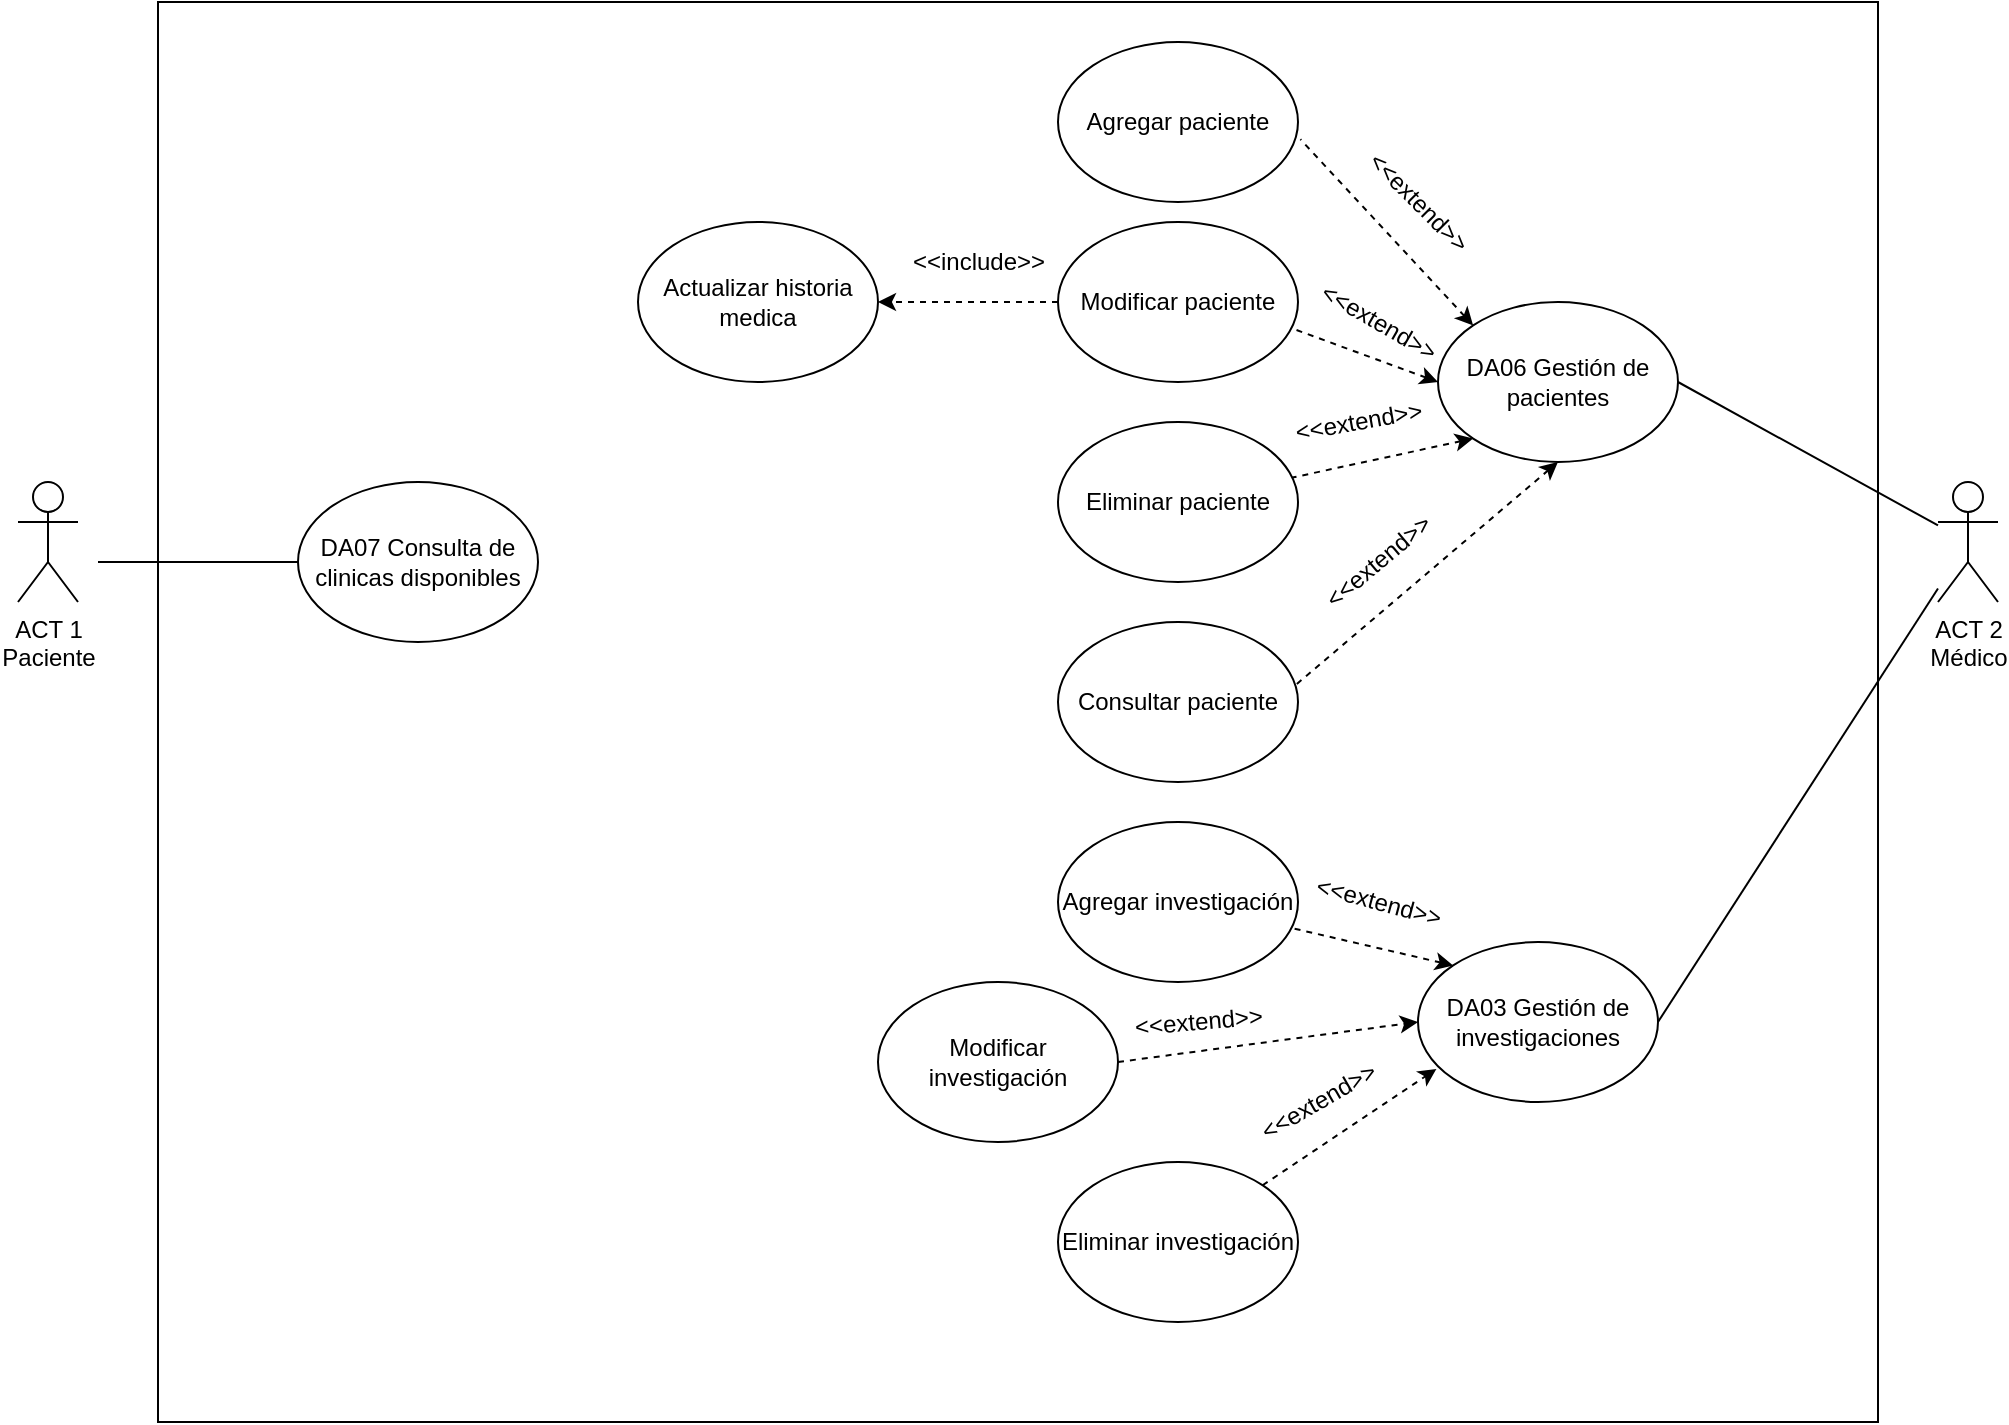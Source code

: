 <mxfile version="12.6.5" type="device" pages="2"><diagram id="Xo3IzpiAae6n1d3cACB_" name="CU"><mxGraphModel dx="1024" dy="592" grid="1" gridSize="10" guides="1" tooltips="1" connect="1" arrows="1" fold="1" page="1" pageScale="1" pageWidth="850" pageHeight="1100" math="0" shadow="0"><root><mxCell id="0"/><mxCell id="1" parent="0"/><mxCell id="LckkWC7TeXTclTswFj9Y-1" value="ACT 1 &lt;br&gt;Paciente" style="shape=umlActor;verticalLabelPosition=bottom;labelBackgroundColor=#ffffff;verticalAlign=top;html=1;outlineConnect=0;" parent="1" vertex="1"><mxGeometry x="110" y="290" width="30" height="60" as="geometry"/></mxCell><mxCell id="LckkWC7TeXTclTswFj9Y-2" value="ACT 2&lt;br&gt;Médico" style="shape=umlActor;verticalLabelPosition=bottom;labelBackgroundColor=#ffffff;verticalAlign=top;html=1;outlineConnect=0;" parent="1" vertex="1"><mxGeometry x="1070" y="290" width="30" height="60" as="geometry"/></mxCell><mxCell id="LckkWC7TeXTclTswFj9Y-3" value="" style="whiteSpace=wrap;html=1;" parent="1" vertex="1"><mxGeometry x="180" y="50" width="860" height="710" as="geometry"/></mxCell><mxCell id="qMQP58bKzSg2EV0WZmKc-1" style="rounded=0;orthogonalLoop=1;jettySize=auto;html=1;exitX=0;exitY=0;exitDx=0;exitDy=0;endArrow=none;endFill=0;startArrow=classic;startFill=1;dashed=1;" parent="1" source="LckkWC7TeXTclTswFj9Y-6" target="EFZBtdno7x9q4taigULI-4" edge="1"><mxGeometry relative="1" as="geometry"/></mxCell><mxCell id="qMQP58bKzSg2EV0WZmKc-12" style="edgeStyle=none;rounded=0;orthogonalLoop=1;jettySize=auto;html=1;exitX=1;exitY=0.5;exitDx=0;exitDy=0;startArrow=none;startFill=0;endArrow=none;endFill=0;" parent="1" source="LckkWC7TeXTclTswFj9Y-6" target="LckkWC7TeXTclTswFj9Y-2" edge="1"><mxGeometry relative="1" as="geometry"/></mxCell><mxCell id="LckkWC7TeXTclTswFj9Y-6" value="DA03 Gestión de investigaciones" style="ellipse;whiteSpace=wrap;html=1;" parent="1" vertex="1"><mxGeometry x="810" y="520" width="120" height="80" as="geometry"/></mxCell><mxCell id="qMQP58bKzSg2EV0WZmKc-4" style="edgeStyle=none;rounded=0;orthogonalLoop=1;jettySize=auto;html=1;exitX=0;exitY=0;exitDx=0;exitDy=0;entryX=1.01;entryY=0.608;entryDx=0;entryDy=0;entryPerimeter=0;dashed=1;startArrow=classic;startFill=1;endArrow=none;endFill=0;" parent="1" source="LckkWC7TeXTclTswFj9Y-8" target="LckkWC7TeXTclTswFj9Y-18" edge="1"><mxGeometry relative="1" as="geometry"/></mxCell><mxCell id="qMQP58bKzSg2EV0WZmKc-5" style="edgeStyle=none;rounded=0;orthogonalLoop=1;jettySize=auto;html=1;exitX=0;exitY=0.5;exitDx=0;exitDy=0;entryX=0.99;entryY=0.673;entryDx=0;entryDy=0;entryPerimeter=0;dashed=1;startArrow=classic;startFill=1;endArrow=none;endFill=0;" parent="1" source="LckkWC7TeXTclTswFj9Y-8" target="EFZBtdno7x9q4taigULI-1" edge="1"><mxGeometry relative="1" as="geometry"/></mxCell><mxCell id="qMQP58bKzSg2EV0WZmKc-6" style="edgeStyle=none;rounded=0;orthogonalLoop=1;jettySize=auto;html=1;exitX=0;exitY=1;exitDx=0;exitDy=0;dashed=1;startArrow=classic;startFill=1;endArrow=none;endFill=0;" parent="1" source="LckkWC7TeXTclTswFj9Y-8" target="LckkWC7TeXTclTswFj9Y-16" edge="1"><mxGeometry relative="1" as="geometry"/></mxCell><mxCell id="qMQP58bKzSg2EV0WZmKc-7" style="edgeStyle=none;rounded=0;orthogonalLoop=1;jettySize=auto;html=1;exitX=0.5;exitY=1;exitDx=0;exitDy=0;entryX=0.983;entryY=0.403;entryDx=0;entryDy=0;entryPerimeter=0;dashed=1;startArrow=classic;startFill=1;endArrow=none;endFill=0;" parent="1" source="LckkWC7TeXTclTswFj9Y-8" target="LckkWC7TeXTclTswFj9Y-17" edge="1"><mxGeometry relative="1" as="geometry"/></mxCell><mxCell id="qMQP58bKzSg2EV0WZmKc-11" style="edgeStyle=none;rounded=0;orthogonalLoop=1;jettySize=auto;html=1;exitX=1;exitY=0.5;exitDx=0;exitDy=0;startArrow=none;startFill=0;endArrow=none;endFill=0;" parent="1" source="LckkWC7TeXTclTswFj9Y-8" target="LckkWC7TeXTclTswFj9Y-2" edge="1"><mxGeometry relative="1" as="geometry"/></mxCell><mxCell id="LckkWC7TeXTclTswFj9Y-8" value="DA06 Gestión de pacientes" style="ellipse;whiteSpace=wrap;html=1;" parent="1" vertex="1"><mxGeometry x="820" y="200" width="120" height="80" as="geometry"/></mxCell><mxCell id="qMQP58bKzSg2EV0WZmKc-9" style="edgeStyle=none;rounded=0;orthogonalLoop=1;jettySize=auto;html=1;exitX=0;exitY=0.5;exitDx=0;exitDy=0;startArrow=none;startFill=0;endArrow=none;endFill=0;" parent="1" source="LckkWC7TeXTclTswFj9Y-10" edge="1"><mxGeometry relative="1" as="geometry"><mxPoint x="150" y="330" as="targetPoint"/></mxGeometry></mxCell><mxCell id="LckkWC7TeXTclTswFj9Y-10" value="DA07 Consulta de clinicas disponibles" style="ellipse;whiteSpace=wrap;html=1;" parent="1" vertex="1"><mxGeometry x="250" y="290" width="120" height="80" as="geometry"/></mxCell><mxCell id="LckkWC7TeXTclTswFj9Y-15" value="Actualizar historia medica" style="ellipse;whiteSpace=wrap;html=1;" parent="1" vertex="1"><mxGeometry x="420" y="160" width="120" height="80" as="geometry"/></mxCell><mxCell id="LckkWC7TeXTclTswFj9Y-16" value="Eliminar paciente" style="ellipse;whiteSpace=wrap;html=1;" parent="1" vertex="1"><mxGeometry x="630" y="260" width="120" height="80" as="geometry"/></mxCell><mxCell id="LckkWC7TeXTclTswFj9Y-17" value="Consultar paciente" style="ellipse;whiteSpace=wrap;html=1;" parent="1" vertex="1"><mxGeometry x="630" y="360" width="120" height="80" as="geometry"/></mxCell><mxCell id="LckkWC7TeXTclTswFj9Y-18" value="Agregar paciente" style="ellipse;whiteSpace=wrap;html=1;" parent="1" vertex="1"><mxGeometry x="630" y="70" width="120" height="80" as="geometry"/></mxCell><mxCell id="qMQP58bKzSg2EV0WZmKc-8" style="edgeStyle=none;rounded=0;orthogonalLoop=1;jettySize=auto;html=1;exitX=0;exitY=0.5;exitDx=0;exitDy=0;entryX=1;entryY=0.5;entryDx=0;entryDy=0;dashed=1;startArrow=none;startFill=0;endArrow=classic;endFill=1;" parent="1" source="EFZBtdno7x9q4taigULI-1" target="LckkWC7TeXTclTswFj9Y-15" edge="1"><mxGeometry relative="1" as="geometry"/></mxCell><mxCell id="EFZBtdno7x9q4taigULI-1" value="Modificar paciente" style="ellipse;whiteSpace=wrap;html=1;" parent="1" vertex="1"><mxGeometry x="630" y="160" width="120" height="80" as="geometry"/></mxCell><mxCell id="qMQP58bKzSg2EV0WZmKc-3" style="edgeStyle=none;rounded=0;orthogonalLoop=1;jettySize=auto;html=1;entryX=0.077;entryY=0.793;entryDx=0;entryDy=0;entryPerimeter=0;startArrow=none;startFill=0;endArrow=classic;endFill=1;dashed=1;" parent="1" source="EFZBtdno7x9q4taigULI-2" target="LckkWC7TeXTclTswFj9Y-6" edge="1"><mxGeometry relative="1" as="geometry"/></mxCell><mxCell id="EFZBtdno7x9q4taigULI-2" value="Eliminar investigación" style="ellipse;whiteSpace=wrap;html=1;" parent="1" vertex="1"><mxGeometry x="630" y="630" width="120" height="80" as="geometry"/></mxCell><mxCell id="EFZBtdno7x9q4taigULI-4" value="Agregar investigación" style="ellipse;whiteSpace=wrap;html=1;" parent="1" vertex="1"><mxGeometry x="630" y="460" width="120" height="80" as="geometry"/></mxCell><mxCell id="qMQP58bKzSg2EV0WZmKc-2" style="edgeStyle=none;rounded=0;orthogonalLoop=1;jettySize=auto;html=1;exitX=1;exitY=0.5;exitDx=0;exitDy=0;entryX=0;entryY=0.5;entryDx=0;entryDy=0;startArrow=none;startFill=0;endArrow=classic;endFill=1;dashed=1;" parent="1" source="EFZBtdno7x9q4taigULI-5" target="LckkWC7TeXTclTswFj9Y-6" edge="1"><mxGeometry relative="1" as="geometry"/></mxCell><mxCell id="EFZBtdno7x9q4taigULI-5" value="Modificar investigación" style="ellipse;whiteSpace=wrap;html=1;" parent="1" vertex="1"><mxGeometry x="540" y="540" width="120" height="80" as="geometry"/></mxCell><mxCell id="qMQP58bKzSg2EV0WZmKc-13" value="&amp;lt;&amp;lt;extend&amp;gt;&amp;gt;" style="text;html=1;align=center;verticalAlign=middle;resizable=0;points=[];autosize=1;rotation=-30;" parent="1" vertex="1"><mxGeometry x="720" y="590" width="80" height="20" as="geometry"/></mxCell><mxCell id="qMQP58bKzSg2EV0WZmKc-14" value="&amp;lt;&amp;lt;extend&amp;gt;&amp;gt;" style="text;html=1;align=center;verticalAlign=middle;resizable=0;points=[];autosize=1;rotation=-5;" parent="1" vertex="1"><mxGeometry x="660" y="550" width="80" height="20" as="geometry"/></mxCell><mxCell id="qMQP58bKzSg2EV0WZmKc-15" value="&amp;lt;&amp;lt;extend&amp;gt;&amp;gt;" style="text;html=1;align=center;verticalAlign=middle;resizable=0;points=[];autosize=1;rotation=15;" parent="1" vertex="1"><mxGeometry x="750" y="490" width="80" height="20" as="geometry"/></mxCell><mxCell id="qMQP58bKzSg2EV0WZmKc-16" value="&amp;lt;&amp;lt;extend&amp;gt;&amp;gt;" style="text;html=1;align=center;verticalAlign=middle;resizable=0;points=[];autosize=1;rotation=-40;" parent="1" vertex="1"><mxGeometry x="750" y="320" width="80" height="20" as="geometry"/></mxCell><mxCell id="qMQP58bKzSg2EV0WZmKc-17" value="&amp;lt;&amp;lt;extend&amp;gt;&amp;gt;" style="text;html=1;align=center;verticalAlign=middle;resizable=0;points=[];autosize=1;rotation=-10;" parent="1" vertex="1"><mxGeometry x="740" y="250" width="80" height="20" as="geometry"/></mxCell><mxCell id="qMQP58bKzSg2EV0WZmKc-18" value="&amp;lt;&amp;lt;extend&amp;gt;&amp;gt;" style="text;html=1;align=center;verticalAlign=middle;resizable=0;points=[];autosize=1;rotation=45;" parent="1" vertex="1"><mxGeometry x="770" y="140" width="80" height="20" as="geometry"/></mxCell><mxCell id="qMQP58bKzSg2EV0WZmKc-19" value="&amp;lt;&amp;lt;extend&amp;gt;&amp;gt;" style="text;html=1;align=center;verticalAlign=middle;resizable=0;points=[];autosize=1;rotation=30;" parent="1" vertex="1"><mxGeometry x="750" y="200" width="80" height="20" as="geometry"/></mxCell><mxCell id="qMQP58bKzSg2EV0WZmKc-20" value="&amp;lt;&amp;lt;include&amp;gt;&amp;gt;" style="text;html=1;align=center;verticalAlign=middle;resizable=0;points=[];autosize=1;rotation=0;" parent="1" vertex="1"><mxGeometry x="550" y="170" width="80" height="20" as="geometry"/></mxCell></root></mxGraphModel></diagram><diagram id="A4HNAAI_CNTe8OLyGkp6" name="Common"><mxGraphModel dx="1024" dy="592" grid="1" gridSize="10" guides="1" tooltips="1" connect="1" arrows="1" fold="1" page="1" pageScale="1" pageWidth="850" pageHeight="1100" math="0" shadow="0"><root><mxCell id="kysIr5gZ6nhYHBFYuVBi-0"/><mxCell id="kysIr5gZ6nhYHBFYuVBi-1" parent="kysIr5gZ6nhYHBFYuVBi-0"/><mxCell id="gkmBgx7hO6kRuwGVmM34-0" value="ACT 1 &lt;br&gt;Paciente" style="shape=umlActor;verticalLabelPosition=bottom;labelBackgroundColor=#ffffff;verticalAlign=top;html=1;outlineConnect=0;" parent="kysIr5gZ6nhYHBFYuVBi-1" vertex="1"><mxGeometry x="20" y="310" width="30" height="60" as="geometry"/></mxCell><mxCell id="qXA-Gn9ZGVulJ6Lw-tgr-30" style="edgeStyle=none;rounded=0;orthogonalLoop=1;jettySize=auto;html=1;exitX=0.5;exitY=0;exitDx=0;exitDy=0;exitPerimeter=0;startArrow=none;startFill=0;endArrow=block;endFill=0;" parent="kysIr5gZ6nhYHBFYuVBi-1" source="gkmBgx7hO6kRuwGVmM34-1" target="qXA-Gn9ZGVulJ6Lw-tgr-28" edge="1"><mxGeometry relative="1" as="geometry"/></mxCell><mxCell id="gkmBgx7hO6kRuwGVmM34-1" value="ACT 2&lt;br&gt;Médico" style="shape=umlActor;verticalLabelPosition=bottom;labelBackgroundColor=#ffffff;verticalAlign=top;html=1;outlineConnect=0;" parent="kysIr5gZ6nhYHBFYuVBi-1" vertex="1"><mxGeometry x="110" y="310" width="30" height="60" as="geometry"/></mxCell><mxCell id="gkmBgx7hO6kRuwGVmM34-2" value="" style="whiteSpace=wrap;html=1;" parent="kysIr5gZ6nhYHBFYuVBi-1" vertex="1"><mxGeometry x="180" y="50" width="940" height="800" as="geometry"/></mxCell><mxCell id="qXA-Gn9ZGVulJ6Lw-tgr-23" style="edgeStyle=none;rounded=0;orthogonalLoop=1;jettySize=auto;html=1;exitX=0;exitY=0.5;exitDx=0;exitDy=0;startArrow=none;startFill=0;endArrow=none;endFill=0;" parent="kysIr5gZ6nhYHBFYuVBi-1" source="6qEpCKVai8gq8Ip8lNlr-0" edge="1"><mxGeometry relative="1" as="geometry"><mxPoint x="140" y="200" as="targetPoint"/></mxGeometry></mxCell><mxCell id="6qEpCKVai8gq8Ip8lNlr-0" value="CU01 Gestión de perfil" style="ellipse;whiteSpace=wrap;html=1;" parent="kysIr5gZ6nhYHBFYuVBi-1" vertex="1"><mxGeometry x="410" y="130" width="120" height="80" as="geometry"/></mxCell><mxCell id="qXA-Gn9ZGVulJ6Lw-tgr-22" style="edgeStyle=none;rounded=0;orthogonalLoop=1;jettySize=auto;html=1;entryX=0;entryY=0.5;entryDx=0;entryDy=0;dashed=1;startArrow=classic;startFill=1;endArrow=none;endFill=0;" parent="kysIr5gZ6nhYHBFYuVBi-1" source="6qEpCKVai8gq8Ip8lNlr-1" target="6qEpCKVai8gq8Ip8lNlr-2" edge="1"><mxGeometry relative="1" as="geometry"/></mxCell><mxCell id="qXA-Gn9ZGVulJ6Lw-tgr-26" style="edgeStyle=none;rounded=0;orthogonalLoop=1;jettySize=auto;html=1;exitX=0;exitY=0.5;exitDx=0;exitDy=0;startArrow=none;startFill=0;endArrow=none;endFill=0;" parent="kysIr5gZ6nhYHBFYuVBi-1" source="6qEpCKVai8gq8Ip8lNlr-1" edge="1"><mxGeometry relative="1" as="geometry"><mxPoint x="140" y="200" as="targetPoint"/></mxGeometry></mxCell><mxCell id="6qEpCKVai8gq8Ip8lNlr-1" value="DA05 Envio de mensajes directos" style="ellipse;whiteSpace=wrap;html=1;" parent="kysIr5gZ6nhYHBFYuVBi-1" vertex="1"><mxGeometry x="355" y="720" width="120" height="80" as="geometry"/></mxCell><mxCell id="6qEpCKVai8gq8Ip8lNlr-2" value="CU03 Mensajes directos grupales" style="ellipse;whiteSpace=wrap;html=1;" parent="kysIr5gZ6nhYHBFYuVBi-1" vertex="1"><mxGeometry x="605" y="720" width="120" height="80" as="geometry"/></mxCell><mxCell id="qXA-Gn9ZGVulJ6Lw-tgr-24" style="edgeStyle=none;rounded=0;orthogonalLoop=1;jettySize=auto;html=1;exitX=0;exitY=0.5;exitDx=0;exitDy=0;startArrow=none;startFill=0;endArrow=none;endFill=0;" parent="kysIr5gZ6nhYHBFYuVBi-1" source="6qEpCKVai8gq8Ip8lNlr-3" edge="1"><mxGeometry relative="1" as="geometry"><mxPoint x="140" y="200" as="targetPoint"/></mxGeometry></mxCell><mxCell id="6qEpCKVai8gq8Ip8lNlr-3" value="DA08 Consulta de enfermedades" style="ellipse;whiteSpace=wrap;html=1;" parent="kysIr5gZ6nhYHBFYuVBi-1" vertex="1"><mxGeometry x="410" y="220" width="120" height="80" as="geometry"/></mxCell><mxCell id="qXA-Gn9ZGVulJ6Lw-tgr-19" style="edgeStyle=none;rounded=0;orthogonalLoop=1;jettySize=auto;html=1;entryX=0;entryY=0.5;entryDx=0;entryDy=0;startArrow=classic;startFill=1;endArrow=none;endFill=0;dashed=1;" parent="kysIr5gZ6nhYHBFYuVBi-1" source="qXA-Gn9ZGVulJ6Lw-tgr-5" target="qXA-Gn9ZGVulJ6Lw-tgr-6" edge="1"><mxGeometry relative="1" as="geometry"/></mxCell><mxCell id="qXA-Gn9ZGVulJ6Lw-tgr-20" style="edgeStyle=none;rounded=0;orthogonalLoop=1;jettySize=auto;html=1;exitX=1;exitY=0.5;exitDx=0;exitDy=0;startArrow=classic;startFill=1;endArrow=none;endFill=0;dashed=1;" parent="kysIr5gZ6nhYHBFYuVBi-1" source="qXA-Gn9ZGVulJ6Lw-tgr-5" target="qXA-Gn9ZGVulJ6Lw-tgr-7" edge="1"><mxGeometry relative="1" as="geometry"/></mxCell><mxCell id="qXA-Gn9ZGVulJ6Lw-tgr-21" style="edgeStyle=none;rounded=0;orthogonalLoop=1;jettySize=auto;html=1;exitX=1;exitY=1;exitDx=0;exitDy=0;startArrow=classic;startFill=1;endArrow=none;endFill=0;dashed=1;" parent="kysIr5gZ6nhYHBFYuVBi-1" source="qXA-Gn9ZGVulJ6Lw-tgr-5" target="qXA-Gn9ZGVulJ6Lw-tgr-8" edge="1"><mxGeometry relative="1" as="geometry"/></mxCell><mxCell id="qXA-Gn9ZGVulJ6Lw-tgr-25" style="edgeStyle=none;rounded=0;orthogonalLoop=1;jettySize=auto;html=1;exitX=0;exitY=0.5;exitDx=0;exitDy=0;startArrow=none;startFill=0;endArrow=none;endFill=0;" parent="kysIr5gZ6nhYHBFYuVBi-1" source="qXA-Gn9ZGVulJ6Lw-tgr-5" edge="1"><mxGeometry relative="1" as="geometry"><mxPoint x="140" y="200" as="targetPoint"/></mxGeometry></mxCell><mxCell id="VOKoTyJ23UM-5qieHId_-1" style="rounded=0;orthogonalLoop=1;jettySize=auto;html=1;exitX=0.5;exitY=1;exitDx=0;exitDy=0;entryX=0.33;entryY=0.018;entryDx=0;entryDy=0;entryPerimeter=0;dashed=1;" edge="1" parent="kysIr5gZ6nhYHBFYuVBi-1" source="qXA-Gn9ZGVulJ6Lw-tgr-5" target="VOKoTyJ23UM-5qieHId_-0"><mxGeometry relative="1" as="geometry"/></mxCell><mxCell id="VOKoTyJ23UM-5qieHId_-16" style="edgeStyle=none;rounded=0;orthogonalLoop=1;jettySize=auto;html=1;exitX=0.5;exitY=0;exitDx=0;exitDy=0;entryX=0;entryY=0.5;entryDx=0;entryDy=0;dashed=1;startArrow=classic;startFill=1;endArrow=none;endFill=0;" edge="1" parent="kysIr5gZ6nhYHBFYuVBi-1" source="qXA-Gn9ZGVulJ6Lw-tgr-5" target="VOKoTyJ23UM-5qieHId_-15"><mxGeometry relative="1" as="geometry"/></mxCell><mxCell id="qXA-Gn9ZGVulJ6Lw-tgr-5" value="CU02 Gestión de comunidades" style="ellipse;whiteSpace=wrap;html=1;" parent="kysIr5gZ6nhYHBFYuVBi-1" vertex="1"><mxGeometry x="400" y="380" width="120" height="80" as="geometry"/></mxCell><mxCell id="qXA-Gn9ZGVulJ6Lw-tgr-6" value="CU06 Agregar comunidad" style="ellipse;whiteSpace=wrap;html=1;" parent="kysIr5gZ6nhYHBFYuVBi-1" vertex="1"><mxGeometry x="800" y="270" width="120" height="80" as="geometry"/></mxCell><mxCell id="qXA-Gn9ZGVulJ6Lw-tgr-7" value="CU07 Modificar comunidad" style="ellipse;whiteSpace=wrap;html=1;" parent="kysIr5gZ6nhYHBFYuVBi-1" vertex="1"><mxGeometry x="680" y="360" width="120" height="80" as="geometry"/></mxCell><mxCell id="qXA-Gn9ZGVulJ6Lw-tgr-8" value="CU08 Eliminar comunidad" style="ellipse;whiteSpace=wrap;html=1;" parent="kysIr5gZ6nhYHBFYuVBi-1" vertex="1"><mxGeometry x="630" y="440" width="120" height="80" as="geometry"/></mxCell><mxCell id="qXA-Gn9ZGVulJ6Lw-tgr-29" style="edgeStyle=none;rounded=0;orthogonalLoop=1;jettySize=auto;html=1;startArrow=block;startFill=0;endArrow=none;endFill=0;" parent="kysIr5gZ6nhYHBFYuVBi-1" source="qXA-Gn9ZGVulJ6Lw-tgr-28" edge="1"><mxGeometry relative="1" as="geometry"><mxPoint x="40" y="300" as="targetPoint"/></mxGeometry></mxCell><mxCell id="qXA-Gn9ZGVulJ6Lw-tgr-28" value="Usuario" style="shape=umlActor;verticalLabelPosition=bottom;labelBackgroundColor=#ffffff;verticalAlign=top;html=1;outlineConnect=0;" parent="kysIr5gZ6nhYHBFYuVBi-1" vertex="1"><mxGeometry x="70" y="150" width="30" height="60" as="geometry"/></mxCell><mxCell id="QEtOpMOkZEjTkM_7GVBo-0" value="&amp;lt;&amp;lt;extend&amp;gt;&amp;gt;" style="text;html=1;align=center;verticalAlign=middle;resizable=0;points=[];autosize=1;rotation=-15;" parent="kysIr5gZ6nhYHBFYuVBi-1" vertex="1"><mxGeometry x="550" y="350" width="80" height="20" as="geometry"/></mxCell><mxCell id="QEtOpMOkZEjTkM_7GVBo-1" value="&amp;lt;&amp;lt;extend&amp;gt;&amp;gt;" style="text;html=1;align=center;verticalAlign=middle;resizable=0;points=[];autosize=1;rotation=0;" parent="kysIr5gZ6nhYHBFYuVBi-1" vertex="1"><mxGeometry x="560" y="390" width="80" height="20" as="geometry"/></mxCell><mxCell id="QEtOpMOkZEjTkM_7GVBo-2" value="&amp;lt;&amp;lt;extend&amp;gt;&amp;gt;" style="text;html=1;align=center;verticalAlign=middle;resizable=0;points=[];autosize=1;rotation=0;" parent="kysIr5gZ6nhYHBFYuVBi-1" vertex="1"><mxGeometry x="550" y="440" width="80" height="20" as="geometry"/></mxCell><mxCell id="QEtOpMOkZEjTkM_7GVBo-3" value="&amp;lt;&amp;lt;extend&amp;gt;&amp;gt;" style="text;html=1;align=center;verticalAlign=middle;resizable=0;points=[];autosize=1;rotation=0;" parent="kysIr5gZ6nhYHBFYuVBi-1" vertex="1"><mxGeometry x="505" y="730" width="80" height="20" as="geometry"/></mxCell><mxCell id="VOKoTyJ23UM-5qieHId_-6" style="edgeStyle=none;rounded=0;orthogonalLoop=1;jettySize=auto;html=1;exitX=1;exitY=0.5;exitDx=0;exitDy=0;dashed=1;endArrow=none;endFill=0;startArrow=classic;startFill=1;" edge="1" parent="kysIr5gZ6nhYHBFYuVBi-1" source="VOKoTyJ23UM-5qieHId_-0" target="VOKoTyJ23UM-5qieHId_-3"><mxGeometry relative="1" as="geometry"/></mxCell><mxCell id="VOKoTyJ23UM-5qieHId_-7" style="edgeStyle=none;rounded=0;orthogonalLoop=1;jettySize=auto;html=1;dashed=1;exitX=1;exitY=0.5;exitDx=0;exitDy=0;endArrow=none;endFill=0;startArrow=classic;startFill=1;" edge="1" parent="kysIr5gZ6nhYHBFYuVBi-1" source="VOKoTyJ23UM-5qieHId_-0" target="VOKoTyJ23UM-5qieHId_-4"><mxGeometry relative="1" as="geometry"/></mxCell><mxCell id="VOKoTyJ23UM-5qieHId_-8" style="edgeStyle=none;rounded=0;orthogonalLoop=1;jettySize=auto;html=1;entryX=0;entryY=0.5;entryDx=0;entryDy=0;dashed=1;endArrow=none;endFill=0;startArrow=classic;startFill=1;" edge="1" parent="kysIr5gZ6nhYHBFYuVBi-1" source="VOKoTyJ23UM-5qieHId_-0" target="VOKoTyJ23UM-5qieHId_-5"><mxGeometry relative="1" as="geometry"/></mxCell><mxCell id="VOKoTyJ23UM-5qieHId_-0" value="CU04 Gestión de posts" style="ellipse;whiteSpace=wrap;html=1;" vertex="1" parent="kysIr5gZ6nhYHBFYuVBi-1"><mxGeometry x="520" y="580" width="120" height="80" as="geometry"/></mxCell><mxCell id="VOKoTyJ23UM-5qieHId_-2" value="&amp;lt;&amp;lt;include&amp;gt;&amp;gt;" style="text;html=1;align=center;verticalAlign=middle;resizable=0;points=[];autosize=1;rotation=45;" vertex="1" parent="kysIr5gZ6nhYHBFYuVBi-1"><mxGeometry x="480" y="490" width="80" height="20" as="geometry"/></mxCell><mxCell id="VOKoTyJ23UM-5qieHId_-3" value="Escribir post" style="ellipse;whiteSpace=wrap;html=1;" vertex="1" parent="kysIr5gZ6nhYHBFYuVBi-1"><mxGeometry x="830" y="490" width="120" height="80" as="geometry"/></mxCell><mxCell id="VOKoTyJ23UM-5qieHId_-4" value="Modificar post" style="ellipse;whiteSpace=wrap;html=1;" vertex="1" parent="kysIr5gZ6nhYHBFYuVBi-1"><mxGeometry x="950" y="540" width="120" height="80" as="geometry"/></mxCell><mxCell id="VOKoTyJ23UM-5qieHId_-5" value="Eliminar post" style="ellipse;whiteSpace=wrap;html=1;" vertex="1" parent="kysIr5gZ6nhYHBFYuVBi-1"><mxGeometry x="940" y="630" width="120" height="80" as="geometry"/></mxCell><mxCell id="VOKoTyJ23UM-5qieHId_-9" value="&amp;lt;&amp;lt;extend&amp;gt;&amp;gt;" style="text;html=1;align=center;verticalAlign=middle;resizable=0;points=[];autosize=1;rotation=-15;" vertex="1" parent="kysIr5gZ6nhYHBFYuVBi-1"><mxGeometry x="680" y="560" width="80" height="20" as="geometry"/></mxCell><mxCell id="VOKoTyJ23UM-5qieHId_-10" value="&amp;lt;&amp;lt;extend&amp;gt;&amp;gt;" style="text;html=1;align=center;verticalAlign=middle;resizable=0;points=[];autosize=1;rotation=-5;" vertex="1" parent="kysIr5gZ6nhYHBFYuVBi-1"><mxGeometry x="730" y="580" width="80" height="20" as="geometry"/></mxCell><mxCell id="VOKoTyJ23UM-5qieHId_-11" value="&amp;lt;&amp;lt;extend&amp;gt;&amp;gt;" style="text;html=1;align=center;verticalAlign=middle;resizable=0;points=[];autosize=1;rotation=5;" vertex="1" parent="kysIr5gZ6nhYHBFYuVBi-1"><mxGeometry x="700" y="620" width="80" height="20" as="geometry"/></mxCell><mxCell id="VOKoTyJ23UM-5qieHId_-13" style="edgeStyle=none;rounded=0;orthogonalLoop=1;jettySize=auto;html=1;exitX=0;exitY=0.5;exitDx=0;exitDy=0;entryX=0.97;entryY=0.708;entryDx=0;entryDy=0;entryPerimeter=0;dashed=1;startArrow=none;startFill=0;endArrow=classic;endFill=1;" edge="1" parent="kysIr5gZ6nhYHBFYuVBi-1" source="VOKoTyJ23UM-5qieHId_-12" target="VOKoTyJ23UM-5qieHId_-0"><mxGeometry relative="1" as="geometry"/></mxCell><mxCell id="VOKoTyJ23UM-5qieHId_-12" value="Comentar post" style="ellipse;whiteSpace=wrap;html=1;" vertex="1" parent="kysIr5gZ6nhYHBFYuVBi-1"><mxGeometry x="940" y="720" width="120" height="80" as="geometry"/></mxCell><mxCell id="VOKoTyJ23UM-5qieHId_-14" value="&amp;lt;&amp;lt;extend&amp;gt;&amp;gt;" style="text;html=1;align=center;verticalAlign=middle;resizable=0;points=[];autosize=1;rotation=20;" vertex="1" parent="kysIr5gZ6nhYHBFYuVBi-1"><mxGeometry x="710" y="660" width="80" height="20" as="geometry"/></mxCell><mxCell id="VOKoTyJ23UM-5qieHId_-15" value="CU05 Unirse a comunidad" style="ellipse;whiteSpace=wrap;html=1;" vertex="1" parent="kysIr5gZ6nhYHBFYuVBi-1"><mxGeometry x="700" y="180" width="120" height="80" as="geometry"/></mxCell><mxCell id="VOKoTyJ23UM-5qieHId_-17" value="&amp;lt;&amp;lt;extend&amp;gt;&amp;gt;" style="text;html=1;align=center;verticalAlign=middle;resizable=0;points=[];autosize=1;rotation=-30;" vertex="1" parent="kysIr5gZ6nhYHBFYuVBi-1"><mxGeometry x="500" y="300" width="80" height="20" as="geometry"/></mxCell></root></mxGraphModel></diagram></mxfile>